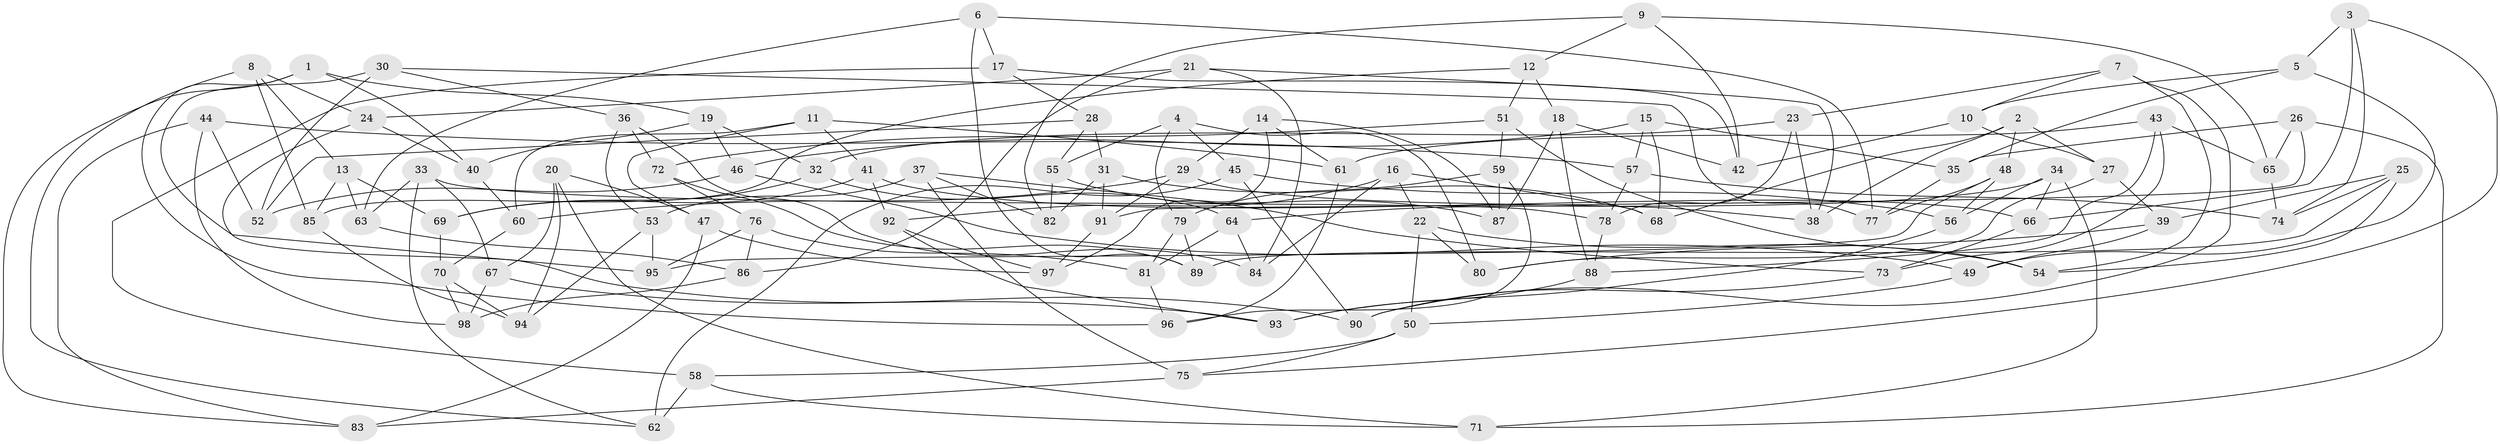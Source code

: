 // coarse degree distribution, {6: 0.5409836065573771, 4: 0.39344262295081966, 5: 0.06557377049180328}
// Generated by graph-tools (version 1.1) at 2025/24/03/03/25 07:24:30]
// undirected, 98 vertices, 196 edges
graph export_dot {
graph [start="1"]
  node [color=gray90,style=filled];
  1;
  2;
  3;
  4;
  5;
  6;
  7;
  8;
  9;
  10;
  11;
  12;
  13;
  14;
  15;
  16;
  17;
  18;
  19;
  20;
  21;
  22;
  23;
  24;
  25;
  26;
  27;
  28;
  29;
  30;
  31;
  32;
  33;
  34;
  35;
  36;
  37;
  38;
  39;
  40;
  41;
  42;
  43;
  44;
  45;
  46;
  47;
  48;
  49;
  50;
  51;
  52;
  53;
  54;
  55;
  56;
  57;
  58;
  59;
  60;
  61;
  62;
  63;
  64;
  65;
  66;
  67;
  68;
  69;
  70;
  71;
  72;
  73;
  74;
  75;
  76;
  77;
  78;
  79;
  80;
  81;
  82;
  83;
  84;
  85;
  86;
  87;
  88;
  89;
  90;
  91;
  92;
  93;
  94;
  95;
  96;
  97;
  98;
  1 -- 19;
  1 -- 83;
  1 -- 96;
  1 -- 40;
  2 -- 68;
  2 -- 27;
  2 -- 38;
  2 -- 48;
  3 -- 66;
  3 -- 5;
  3 -- 74;
  3 -- 75;
  4 -- 55;
  4 -- 45;
  4 -- 79;
  4 -- 80;
  5 -- 35;
  5 -- 10;
  5 -- 49;
  6 -- 77;
  6 -- 89;
  6 -- 17;
  6 -- 63;
  7 -- 54;
  7 -- 23;
  7 -- 10;
  7 -- 90;
  8 -- 13;
  8 -- 85;
  8 -- 62;
  8 -- 24;
  9 -- 42;
  9 -- 82;
  9 -- 12;
  9 -- 65;
  10 -- 27;
  10 -- 42;
  11 -- 41;
  11 -- 61;
  11 -- 47;
  11 -- 60;
  12 -- 51;
  12 -- 85;
  12 -- 18;
  13 -- 85;
  13 -- 63;
  13 -- 69;
  14 -- 87;
  14 -- 97;
  14 -- 29;
  14 -- 61;
  15 -- 46;
  15 -- 35;
  15 -- 57;
  15 -- 68;
  16 -- 92;
  16 -- 68;
  16 -- 84;
  16 -- 22;
  17 -- 42;
  17 -- 58;
  17 -- 28;
  18 -- 87;
  18 -- 42;
  18 -- 88;
  19 -- 46;
  19 -- 40;
  19 -- 32;
  20 -- 47;
  20 -- 94;
  20 -- 67;
  20 -- 71;
  21 -- 84;
  21 -- 38;
  21 -- 24;
  21 -- 86;
  22 -- 54;
  22 -- 50;
  22 -- 80;
  23 -- 38;
  23 -- 78;
  23 -- 32;
  24 -- 40;
  24 -- 90;
  25 -- 89;
  25 -- 74;
  25 -- 54;
  25 -- 39;
  26 -- 91;
  26 -- 65;
  26 -- 35;
  26 -- 71;
  27 -- 80;
  27 -- 39;
  28 -- 55;
  28 -- 31;
  28 -- 52;
  29 -- 38;
  29 -- 60;
  29 -- 91;
  30 -- 36;
  30 -- 95;
  30 -- 52;
  30 -- 77;
  31 -- 91;
  31 -- 68;
  31 -- 82;
  32 -- 64;
  32 -- 69;
  33 -- 62;
  33 -- 67;
  33 -- 78;
  33 -- 63;
  34 -- 66;
  34 -- 71;
  34 -- 56;
  34 -- 64;
  35 -- 77;
  36 -- 84;
  36 -- 53;
  36 -- 72;
  37 -- 53;
  37 -- 73;
  37 -- 75;
  37 -- 82;
  39 -- 49;
  39 -- 80;
  40 -- 60;
  41 -- 66;
  41 -- 92;
  41 -- 69;
  43 -- 61;
  43 -- 88;
  43 -- 73;
  43 -- 65;
  44 -- 57;
  44 -- 52;
  44 -- 83;
  44 -- 98;
  45 -- 56;
  45 -- 90;
  45 -- 62;
  46 -- 49;
  46 -- 52;
  47 -- 97;
  47 -- 83;
  48 -- 56;
  48 -- 77;
  48 -- 95;
  49 -- 50;
  50 -- 75;
  50 -- 58;
  51 -- 59;
  51 -- 72;
  51 -- 54;
  53 -- 94;
  53 -- 95;
  55 -- 82;
  55 -- 87;
  56 -- 93;
  57 -- 74;
  57 -- 78;
  58 -- 62;
  58 -- 71;
  59 -- 87;
  59 -- 79;
  59 -- 96;
  60 -- 70;
  61 -- 96;
  63 -- 86;
  64 -- 81;
  64 -- 84;
  65 -- 74;
  66 -- 73;
  67 -- 93;
  67 -- 98;
  69 -- 70;
  70 -- 94;
  70 -- 98;
  72 -- 76;
  72 -- 89;
  73 -- 90;
  75 -- 83;
  76 -- 95;
  76 -- 86;
  76 -- 81;
  78 -- 88;
  79 -- 89;
  79 -- 81;
  81 -- 96;
  85 -- 94;
  86 -- 98;
  88 -- 93;
  91 -- 97;
  92 -- 97;
  92 -- 93;
}
